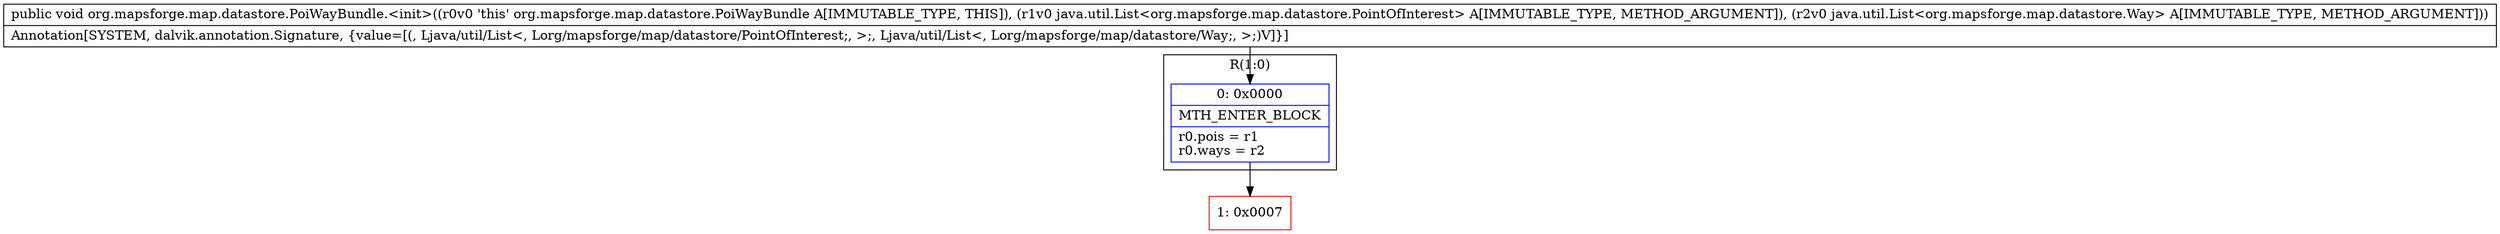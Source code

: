 digraph "CFG fororg.mapsforge.map.datastore.PoiWayBundle.\<init\>(Ljava\/util\/List;Ljava\/util\/List;)V" {
subgraph cluster_Region_1447506283 {
label = "R(1:0)";
node [shape=record,color=blue];
Node_0 [shape=record,label="{0\:\ 0x0000|MTH_ENTER_BLOCK\l|r0.pois = r1\lr0.ways = r2\l}"];
}
Node_1 [shape=record,color=red,label="{1\:\ 0x0007}"];
MethodNode[shape=record,label="{public void org.mapsforge.map.datastore.PoiWayBundle.\<init\>((r0v0 'this' org.mapsforge.map.datastore.PoiWayBundle A[IMMUTABLE_TYPE, THIS]), (r1v0 java.util.List\<org.mapsforge.map.datastore.PointOfInterest\> A[IMMUTABLE_TYPE, METHOD_ARGUMENT]), (r2v0 java.util.List\<org.mapsforge.map.datastore.Way\> A[IMMUTABLE_TYPE, METHOD_ARGUMENT]))  | Annotation[SYSTEM, dalvik.annotation.Signature, \{value=[(, Ljava\/util\/List\<, Lorg\/mapsforge\/map\/datastore\/PointOfInterest;, \>;, Ljava\/util\/List\<, Lorg\/mapsforge\/map\/datastore\/Way;, \>;)V]\}]\l}"];
MethodNode -> Node_0;
Node_0 -> Node_1;
}


